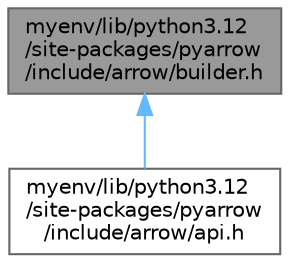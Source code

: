 digraph "myenv/lib/python3.12/site-packages/pyarrow/include/arrow/builder.h"
{
 // LATEX_PDF_SIZE
  bgcolor="transparent";
  edge [fontname=Helvetica,fontsize=10,labelfontname=Helvetica,labelfontsize=10];
  node [fontname=Helvetica,fontsize=10,shape=box,height=0.2,width=0.4];
  Node1 [id="Node000001",label="myenv/lib/python3.12\l/site-packages/pyarrow\l/include/arrow/builder.h",height=0.2,width=0.4,color="gray40", fillcolor="grey60", style="filled", fontcolor="black",tooltip=" "];
  Node1 -> Node2 [id="edge1_Node000001_Node000002",dir="back",color="steelblue1",style="solid",tooltip=" "];
  Node2 [id="Node000002",label="myenv/lib/python3.12\l/site-packages/pyarrow\l/include/arrow/api.h",height=0.2,width=0.4,color="grey40", fillcolor="white", style="filled",URL="$include_2arrow_2api_8h.html",tooltip=" "];
}
